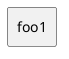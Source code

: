 {
  "sha1": "tj7unmck2cv7jayjwyxdias7zds3w13",
  "insertion": {
    "when": "2024-06-04T17:28:46.307Z",
    "user": "plantuml@gmail.com"
  }
}
@startuml
skinparam rectangleBorderThickness 0.5

rectangle foo1

@enduml
